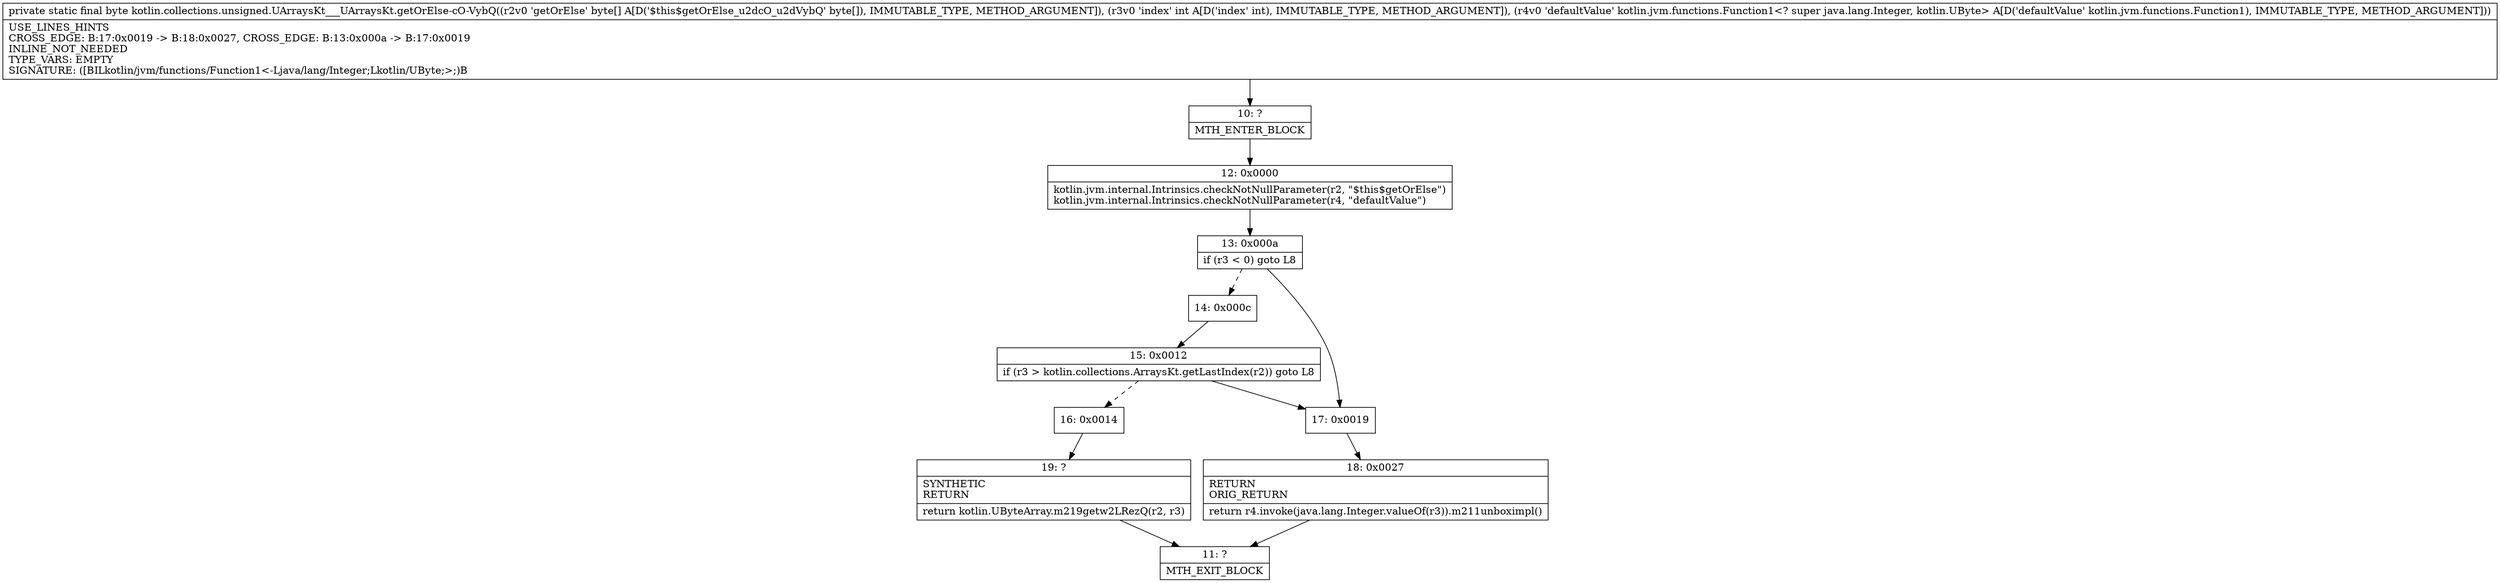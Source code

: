 digraph "CFG forkotlin.collections.unsigned.UArraysKt___UArraysKt.getOrElse\-cO\-VybQ([BILkotlin\/jvm\/functions\/Function1;)B" {
Node_10 [shape=record,label="{10\:\ ?|MTH_ENTER_BLOCK\l}"];
Node_12 [shape=record,label="{12\:\ 0x0000|kotlin.jvm.internal.Intrinsics.checkNotNullParameter(r2, \"$this$getOrElse\")\lkotlin.jvm.internal.Intrinsics.checkNotNullParameter(r4, \"defaultValue\")\l}"];
Node_13 [shape=record,label="{13\:\ 0x000a|if (r3 \< 0) goto L8\l}"];
Node_14 [shape=record,label="{14\:\ 0x000c}"];
Node_15 [shape=record,label="{15\:\ 0x0012|if (r3 \> kotlin.collections.ArraysKt.getLastIndex(r2)) goto L8\l}"];
Node_16 [shape=record,label="{16\:\ 0x0014}"];
Node_19 [shape=record,label="{19\:\ ?|SYNTHETIC\lRETURN\l|return kotlin.UByteArray.m219getw2LRezQ(r2, r3)\l}"];
Node_11 [shape=record,label="{11\:\ ?|MTH_EXIT_BLOCK\l}"];
Node_17 [shape=record,label="{17\:\ 0x0019}"];
Node_18 [shape=record,label="{18\:\ 0x0027|RETURN\lORIG_RETURN\l|return r4.invoke(java.lang.Integer.valueOf(r3)).m211unboximpl()\l}"];
MethodNode[shape=record,label="{private static final byte kotlin.collections.unsigned.UArraysKt___UArraysKt.getOrElse\-cO\-VybQ((r2v0 'getOrElse' byte[] A[D('$this$getOrElse_u2dcO_u2dVybQ' byte[]), IMMUTABLE_TYPE, METHOD_ARGUMENT]), (r3v0 'index' int A[D('index' int), IMMUTABLE_TYPE, METHOD_ARGUMENT]), (r4v0 'defaultValue' kotlin.jvm.functions.Function1\<? super java.lang.Integer, kotlin.UByte\> A[D('defaultValue' kotlin.jvm.functions.Function1), IMMUTABLE_TYPE, METHOD_ARGUMENT]))  | USE_LINES_HINTS\lCROSS_EDGE: B:17:0x0019 \-\> B:18:0x0027, CROSS_EDGE: B:13:0x000a \-\> B:17:0x0019\lINLINE_NOT_NEEDED\lTYPE_VARS: EMPTY\lSIGNATURE: ([BILkotlin\/jvm\/functions\/Function1\<\-Ljava\/lang\/Integer;Lkotlin\/UByte;\>;)B\l}"];
MethodNode -> Node_10;Node_10 -> Node_12;
Node_12 -> Node_13;
Node_13 -> Node_14[style=dashed];
Node_13 -> Node_17;
Node_14 -> Node_15;
Node_15 -> Node_16[style=dashed];
Node_15 -> Node_17;
Node_16 -> Node_19;
Node_19 -> Node_11;
Node_17 -> Node_18;
Node_18 -> Node_11;
}

